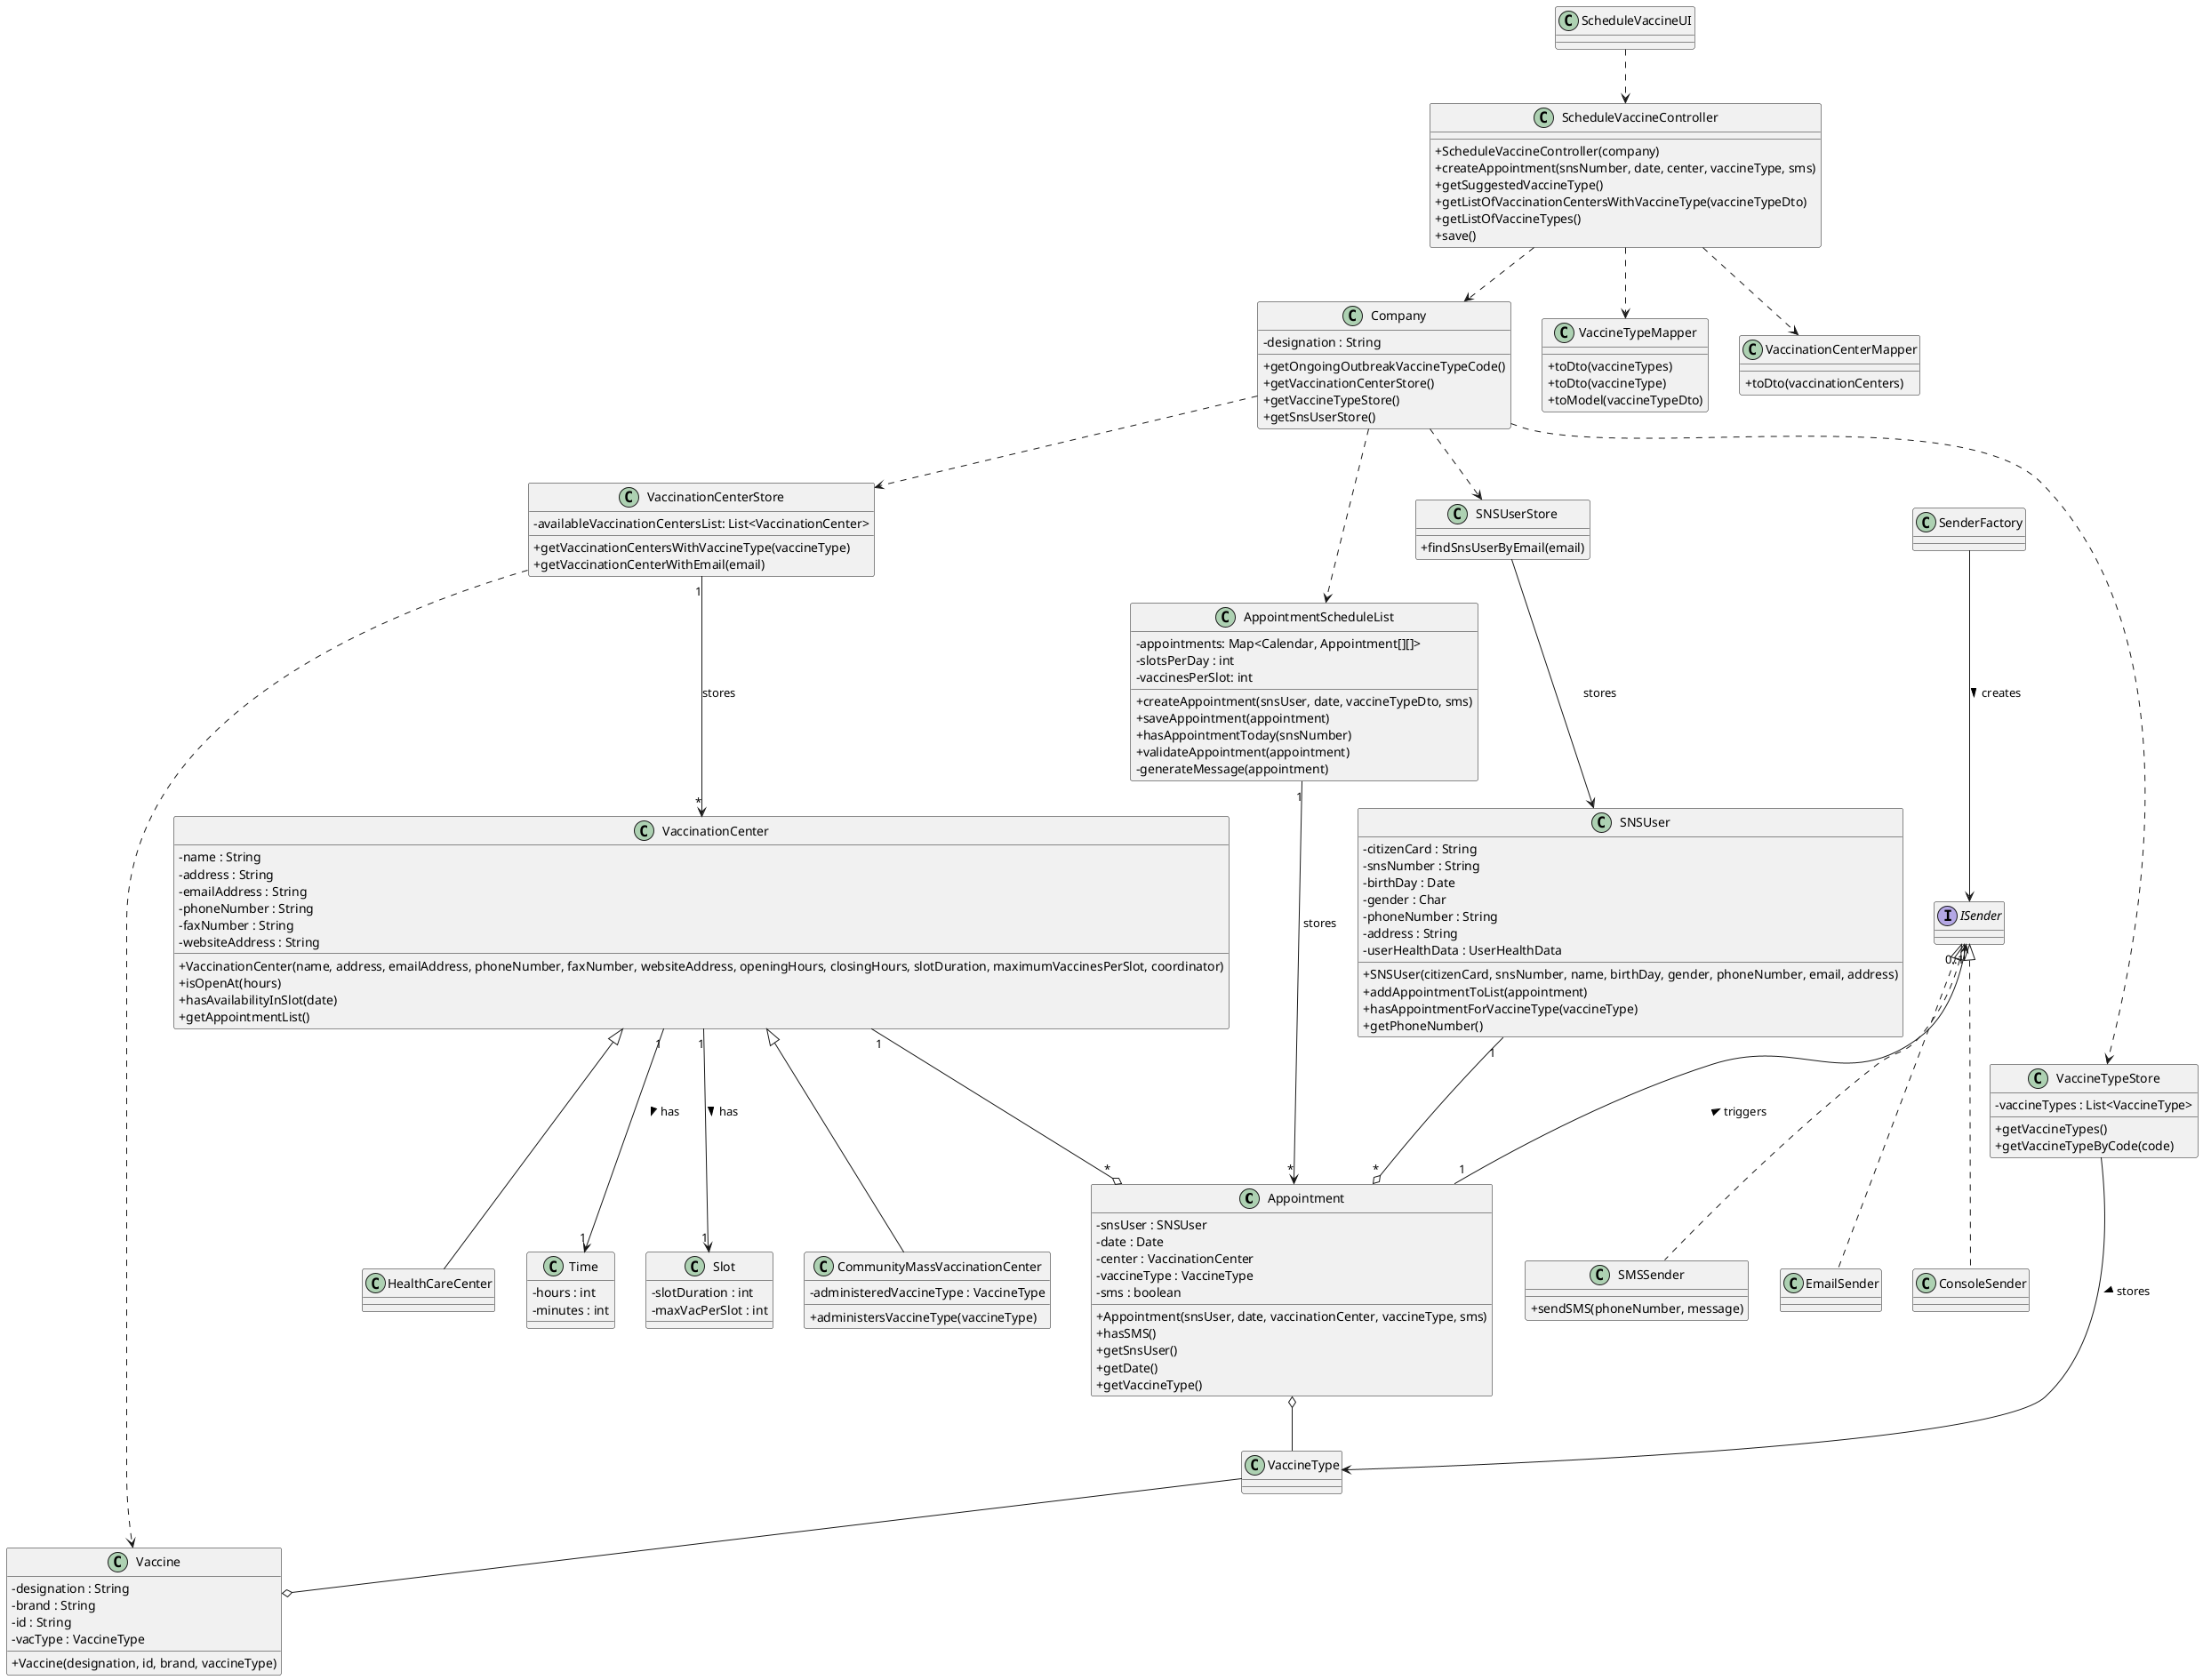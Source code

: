 @startuml US01_CD
skinparam classAttributeIconSize 0

class Appointment {
  - snsUser : SNSUser
  - date : Date
  - center : VaccinationCenter
  - vaccineType : VaccineType
  - sms : boolean
  +Appointment(snsUser, date, vaccinationCenter, vaccineType, sms)
  +hasSMS()
  +getSnsUser()
  +getDate()
  +getVaccineType()
}

class AppointmentScheduleList {
  -appointments: Map<Calendar, Appointment[][]>
  -slotsPerDay : int
  -vaccinesPerSlot: int
  +createAppointment(snsUser, date, vaccineTypeDto, sms)
  +saveAppointment(appointment)
  +hasAppointmentToday(snsNumber)
  +validateAppointment(appointment)
  -generateMessage(appointment)
}

class Vaccine   {
  -designation : String
  -brand : String
  -id : String
  -vacType : VaccineType

  +Vaccine(designation, id, brand, vaccineType)
}

class ScheduleVaccineUI {}

class ScheduleVaccineController {
  +ScheduleVaccineController(company)
  +createAppointment(snsNumber, date, center, vaccineType, sms)
  +getSuggestedVaccineType()
  +getListOfVaccinationCentersWithVaccineType(vaccineTypeDto)
  +getListOfVaccineTypes()
  +save()
}

class Company {
  -designation : String
  +getOngoingOutbreakVaccineTypeCode()
  +getVaccinationCenterStore()
  +getVaccineTypeStore()
  +getSnsUserStore()
}

class SNSUser {
  -citizenCard : String 
  -snsNumber : String 
  -birthDay : Date 
  -gender : Char
  -phoneNumber : String 
  -address : String
  -userHealthData : UserHealthData
  +SNSUser(citizenCard, snsNumber, name, birthDay, gender, phoneNumber, email, address)
  +addAppointmentToList(appointment)
  +hasAppointmentForVaccineType(vaccineType)
  +getPhoneNumber()
}

class VaccinationCenter{
  -name : String
  -address : String
  -emailAddress : String
  -phoneNumber : String
  -faxNumber : String
  -websiteAddress : String
  +VaccinationCenter(name, address, emailAddress, phoneNumber, faxNumber, websiteAddress, openingHours, closingHours, slotDuration, maximumVaccinesPerSlot, coordinator)
  +isOpenAt(hours)
  +hasAvailabilityInSlot(date)
  +getAppointmentList()
}

class Time {
  -hours : int
  -minutes : int
}

class Slot {
  -slotDuration : int
  -maxVacPerSlot : int
}

class VaccinationCenterStore {
  -availableVaccinationCentersList: List<VaccinationCenter>
  +getVaccinationCentersWithVaccineType(vaccineType)
  +getVaccinationCenterWithEmail(email)
}

class VaccineType {}

class VaccineTypeStore {
  -vaccineTypes : List<VaccineType>
  +getVaccineTypes()
  +getVaccineTypeByCode(code)
}

class SMSSender {
  +sendSMS(phoneNumber, message)
}

class VaccineTypeMapper {
  +toDto(vaccineTypes)
  +toDto(vaccineType)
  +toModel(vaccineTypeDto)
}

class VaccinationCenterMapper {
  +toDto(vaccinationCenters)
}

interface ISender {}

class SNSUserStore {
  +findSnsUserByEmail(email)                           
}

class CommunityMassVaccinationCenter {
  -administeredVaccineType : VaccineType
  +administersVaccineType(vaccineType)
}

class HealthCareCenter {}


ScheduleVaccineUI ..> ScheduleVaccineController

ScheduleVaccineController ..> Company
ScheduleVaccineController ..> VaccinationCenterMapper
ScheduleVaccineController ..> VaccineTypeMapper 

Company ..> VaccinationCenterStore
Company ..> VaccineTypeStore
Company ..> AppointmentScheduleList
Company ..> SNSUserStore

VaccinationCenterStore "1" --> "*" VaccinationCenter : stores
VaccinationCenterStore ..> Vaccine

SNSUser "1" --o "*" Appointment

AppointmentScheduleList "1" --> "*" Appointment : stores

Appointment o-- VaccineType

ISender "0..1" <-- "1" Appointment : triggers <

SenderFactory --> ISender : creates >
ISender <|.. SMSSender
ISender <|.. EmailSender
ISender <|.. ConsoleSender

VaccineType --o Vaccine 

VaccineTypeStore --> VaccineType : stores > 

SNSUserStore --> SNSUser : stores

VaccinationCenter <|-- CommunityMassVaccinationCenter
VaccinationCenter <|-- HealthCareCenter
VaccinationCenter "1" --o "*" Appointment
VaccinationCenter "1" --> "1" Slot : has >
VaccinationCenter "1" --> "1" Time : has >

@enduml
